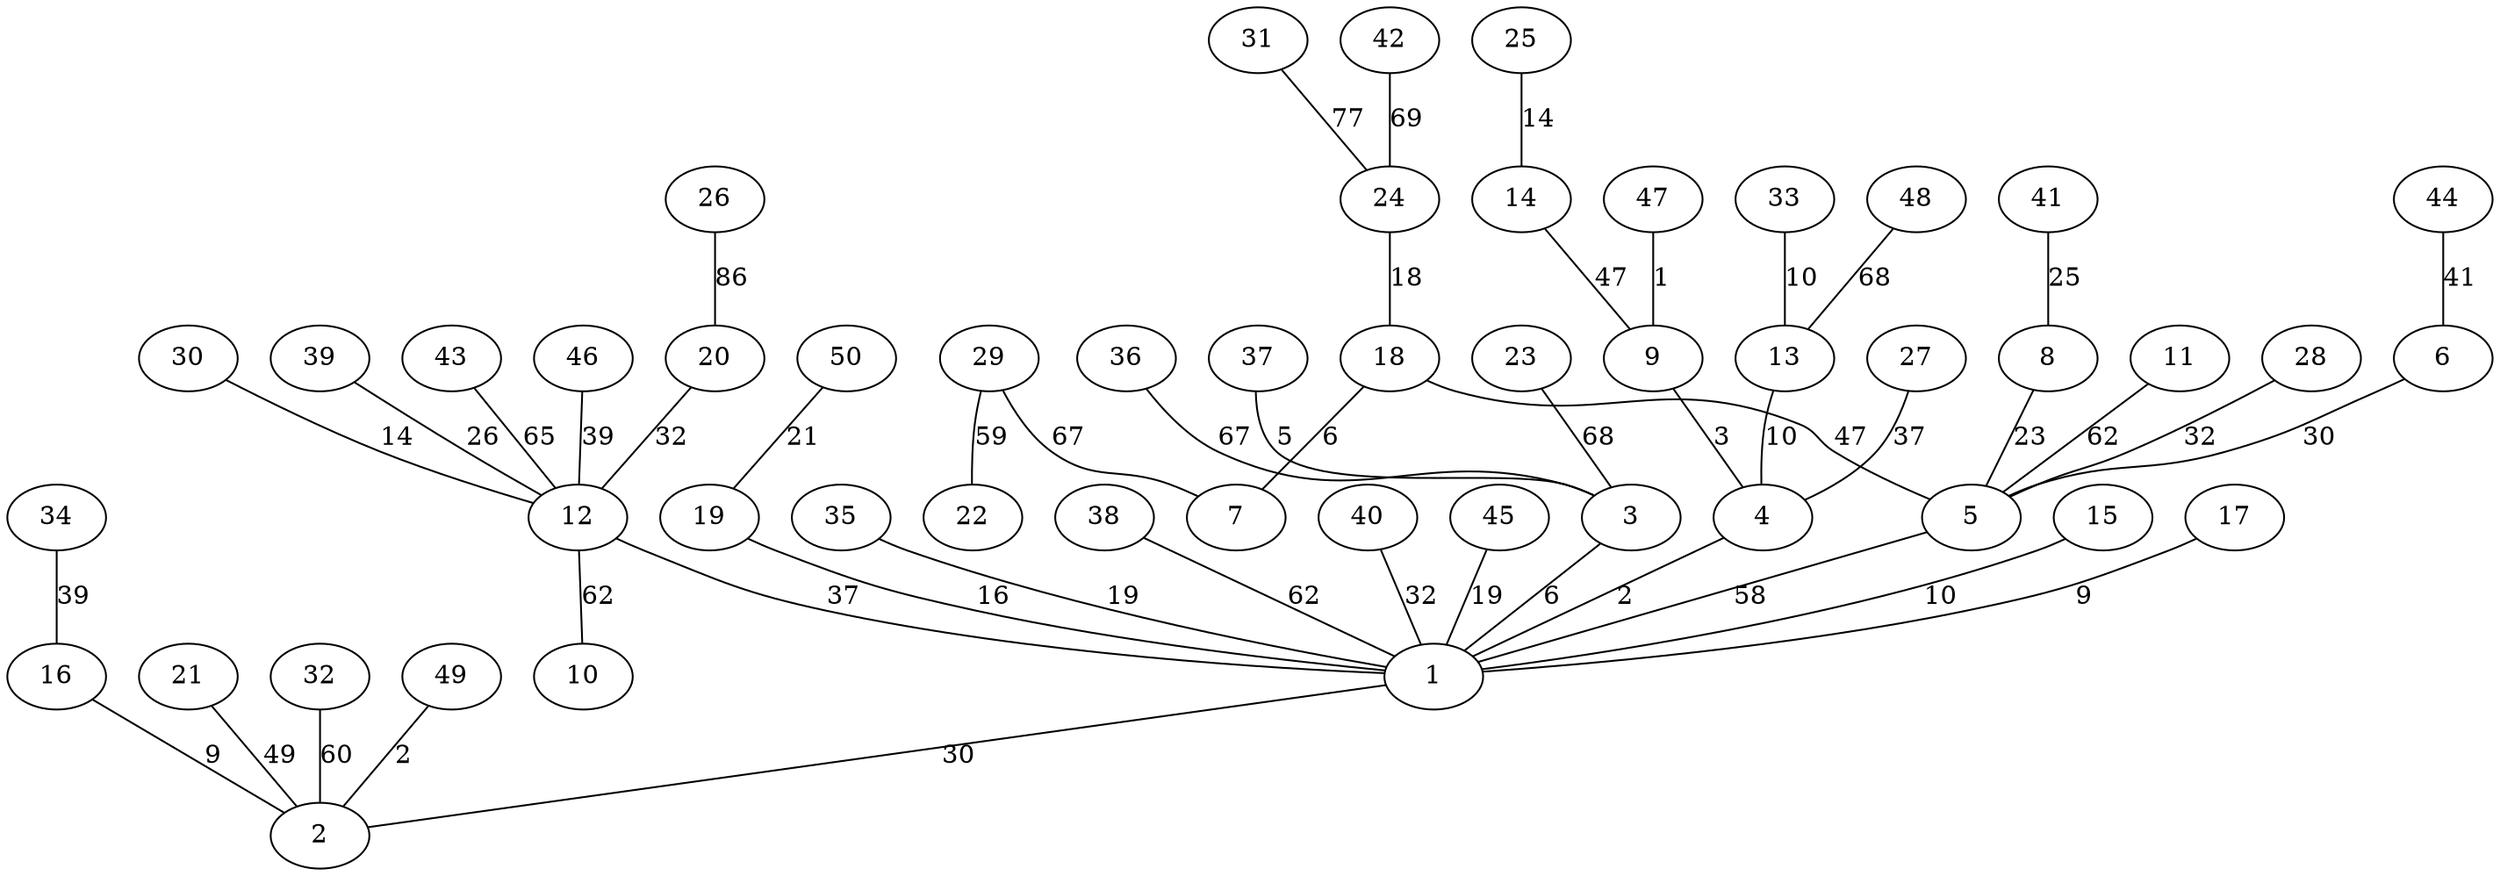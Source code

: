 graph G {
    "1" [label="1"];
    "2" [label="2"];
    "3" [label="3"];
    "4" [label="4"];
    "5" [label="5"];
    "6" [label="6"];
    "7" [label="7"];
    "8" [label="8"];
    "9" [label="9"];
    "10" [label="10"];
    "11" [label="11"];
    "12" [label="12"];
    "13" [label="13"];
    "14" [label="14"];
    "15" [label="15"];
    "16" [label="16"];
    "17" [label="17"];
    "18" [label="18"];
    "19" [label="19"];
    "20" [label="20"];
    "21" [label="21"];
    "22" [label="22"];
    "23" [label="23"];
    "24" [label="24"];
    "25" [label="25"];
    "26" [label="26"];
    "27" [label="27"];
    "28" [label="28"];
    "29" [label="29"];
    "30" [label="30"];
    "31" [label="31"];
    "32" [label="32"];
    "33" [label="33"];
    "34" [label="34"];
    "35" [label="35"];
    "36" [label="36"];
    "37" [label="37"];
    "38" [label="38"];
    "39" [label="39"];
    "40" [label="40"];
    "41" [label="41"];
    "42" [label="42"];
    "43" [label="43"];
    "44" [label="44"];
    "45" [label="45"];
    "46" [label="46"];
    "47" [label="47"];
    "48" [label="48"];
    "49" [label="49"];
    "50" [label="50"];
    "26" -- "20" [label="86", color=black];
    "31" -- "24" [label="77", color=black];
    "42" -- "24" [label="69", color=black];
    "23" -- "3" [label="68", color=black];
    "48" -- "13" [label="68", color=black];
    "29" -- "7" [label="67", color=black];
    "36" -- "3" [label="67", color=black];
    "43" -- "12" [label="65", color=black];
    "11" -- "5" [label="62", color=black];
    "12" -- "10" [label="62", color=black];
    "38" -- "1" [label="62", color=black];
    "32" -- "2" [label="60", color=black];
    "29" -- "22" [label="59", color=black];
    "5" -- "1" [label="58", color=black];
    "21" -- "2" [label="49", color=black];
    "14" -- "9" [label="47", color=black];
    "18" -- "5" [label="47", color=black];
    "44" -- "6" [label="41", color=black];
    "34" -- "16" [label="39", color=black];
    "46" -- "12" [label="39", color=black];
    "12" -- "1" [label="37", color=black];
    "27" -- "4" [label="37", color=black];
    "20" -- "12" [label="32", color=black];
    "28" -- "5" [label="32", color=black];
    "40" -- "1" [label="32", color=black];
    "1" -- "2" [label="30", color=black];
    "6" -- "5" [label="30", color=black];
    "39" -- "12" [label="26", color=black];
    "41" -- "8" [label="25", color=black];
    "8" -- "5" [label="23", color=black];
    "50" -- "19" [label="21", color=black];
    "35" -- "1" [label="19", color=black];
    "45" -- "1" [label="19", color=black];
    "24" -- "18" [label="18", color=black];
    "19" -- "1" [label="16", color=black];
    "25" -- "14" [label="14", color=black];
    "30" -- "12" [label="14", color=black];
    "13" -- "4" [label="10", color=black];
    "15" -- "1" [label="10", color=black];
    "33" -- "13" [label="10", color=black];
    "16" -- "2" [label="9", color=black];
    "17" -- "1" [label="9", color=black];
    "3" -- "1" [label="6", color=black];
    "18" -- "7" [label="6", color=black];
    "37" -- "3" [label="5", color=black];
    "9" -- "4" [label="3", color=black];
    "4" -- "1" [label="2", color=black];
    "49" -- "2" [label="2", color=black];
    "47" -- "9" [label="1", color=black];
}
